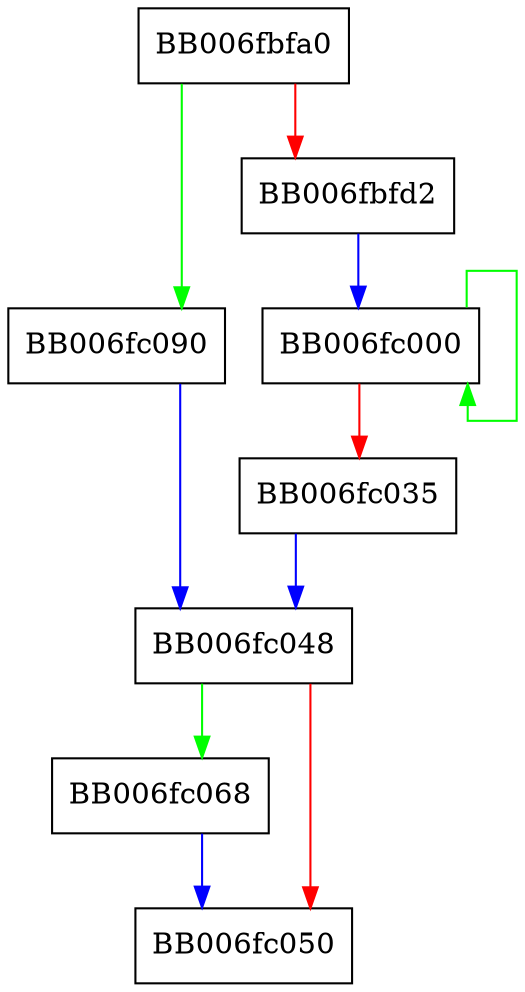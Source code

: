 digraph cipher_hw_blowfish_cbc_cipher {
  node [shape="box"];
  graph [splines=ortho];
  BB006fbfa0 -> BB006fc090 [color="green"];
  BB006fbfa0 -> BB006fbfd2 [color="red"];
  BB006fbfd2 -> BB006fc000 [color="blue"];
  BB006fc000 -> BB006fc000 [color="green"];
  BB006fc000 -> BB006fc035 [color="red"];
  BB006fc035 -> BB006fc048 [color="blue"];
  BB006fc048 -> BB006fc068 [color="green"];
  BB006fc048 -> BB006fc050 [color="red"];
  BB006fc068 -> BB006fc050 [color="blue"];
  BB006fc090 -> BB006fc048 [color="blue"];
}